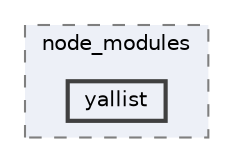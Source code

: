 digraph "pkiclassroomrescheduler/src/main/frontend/node_modules/yallist"
{
 // LATEX_PDF_SIZE
  bgcolor="transparent";
  edge [fontname=Helvetica,fontsize=10,labelfontname=Helvetica,labelfontsize=10];
  node [fontname=Helvetica,fontsize=10,shape=box,height=0.2,width=0.4];
  compound=true
  subgraph clusterdir_72953eda66ccb3a2722c28e1c3e6c23b {
    graph [ bgcolor="#edf0f7", pencolor="grey50", label="node_modules", fontname=Helvetica,fontsize=10 style="filled,dashed", URL="dir_72953eda66ccb3a2722c28e1c3e6c23b.html",tooltip=""]
  dir_3612cd08df62f01c93b3fb692f4d7d17 [label="yallist", fillcolor="#edf0f7", color="grey25", style="filled,bold", URL="dir_3612cd08df62f01c93b3fb692f4d7d17.html",tooltip=""];
  }
}
